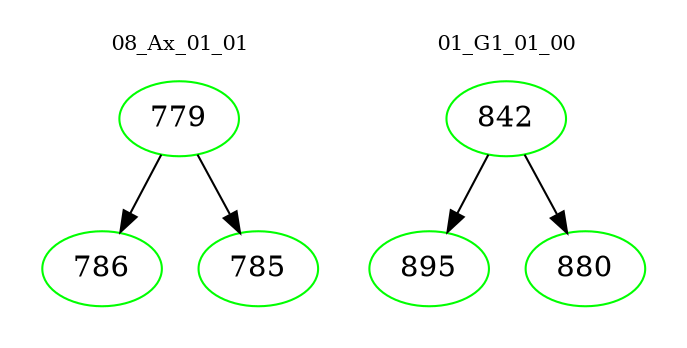 digraph{
subgraph cluster_0 {
color = white
label = "08_Ax_01_01";
fontsize=10;
T0_779 [label="779", color="green"]
T0_779 -> T0_786 [color="black"]
T0_786 [label="786", color="green"]
T0_779 -> T0_785 [color="black"]
T0_785 [label="785", color="green"]
}
subgraph cluster_1 {
color = white
label = "01_G1_01_00";
fontsize=10;
T1_842 [label="842", color="green"]
T1_842 -> T1_895 [color="black"]
T1_895 [label="895", color="green"]
T1_842 -> T1_880 [color="black"]
T1_880 [label="880", color="green"]
}
}
